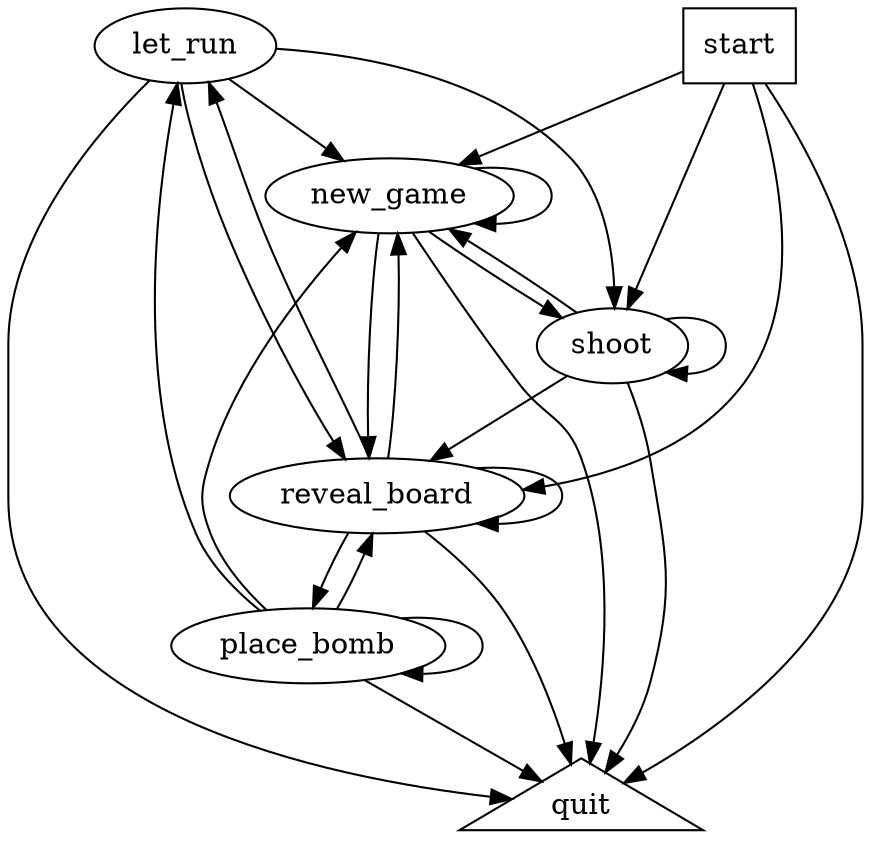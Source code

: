 digraph G {
    let_run [label="let_run"];
    new_game [label="new_game"];
    shoot [label="shoot"];
    reveal_board [label="reveal_board"];
    start [label="start", shape=box];
    quit [label="quit", shape=triangle];
    place_bomb [label="place_bomb"];
    let_run -> reveal_board;
    let_run -> new_game;
    let_run -> shoot;
    let_run -> quit;
    new_game -> reveal_board;
    new_game -> new_game;
    new_game -> shoot;
    new_game -> quit;
    shoot -> reveal_board;
    shoot -> new_game;
    shoot -> shoot;
    shoot -> quit;
    reveal_board -> reveal_board;
    reveal_board -> let_run;
    reveal_board -> quit;
    reveal_board -> place_bomb;
    reveal_board -> new_game;
    start -> reveal_board;
    start -> new_game;
    start -> shoot;
    start -> quit;
    place_bomb -> reveal_board;
    place_bomb -> let_run;
    place_bomb -> quit;
    place_bomb -> place_bomb;
    place_bomb -> new_game;
}